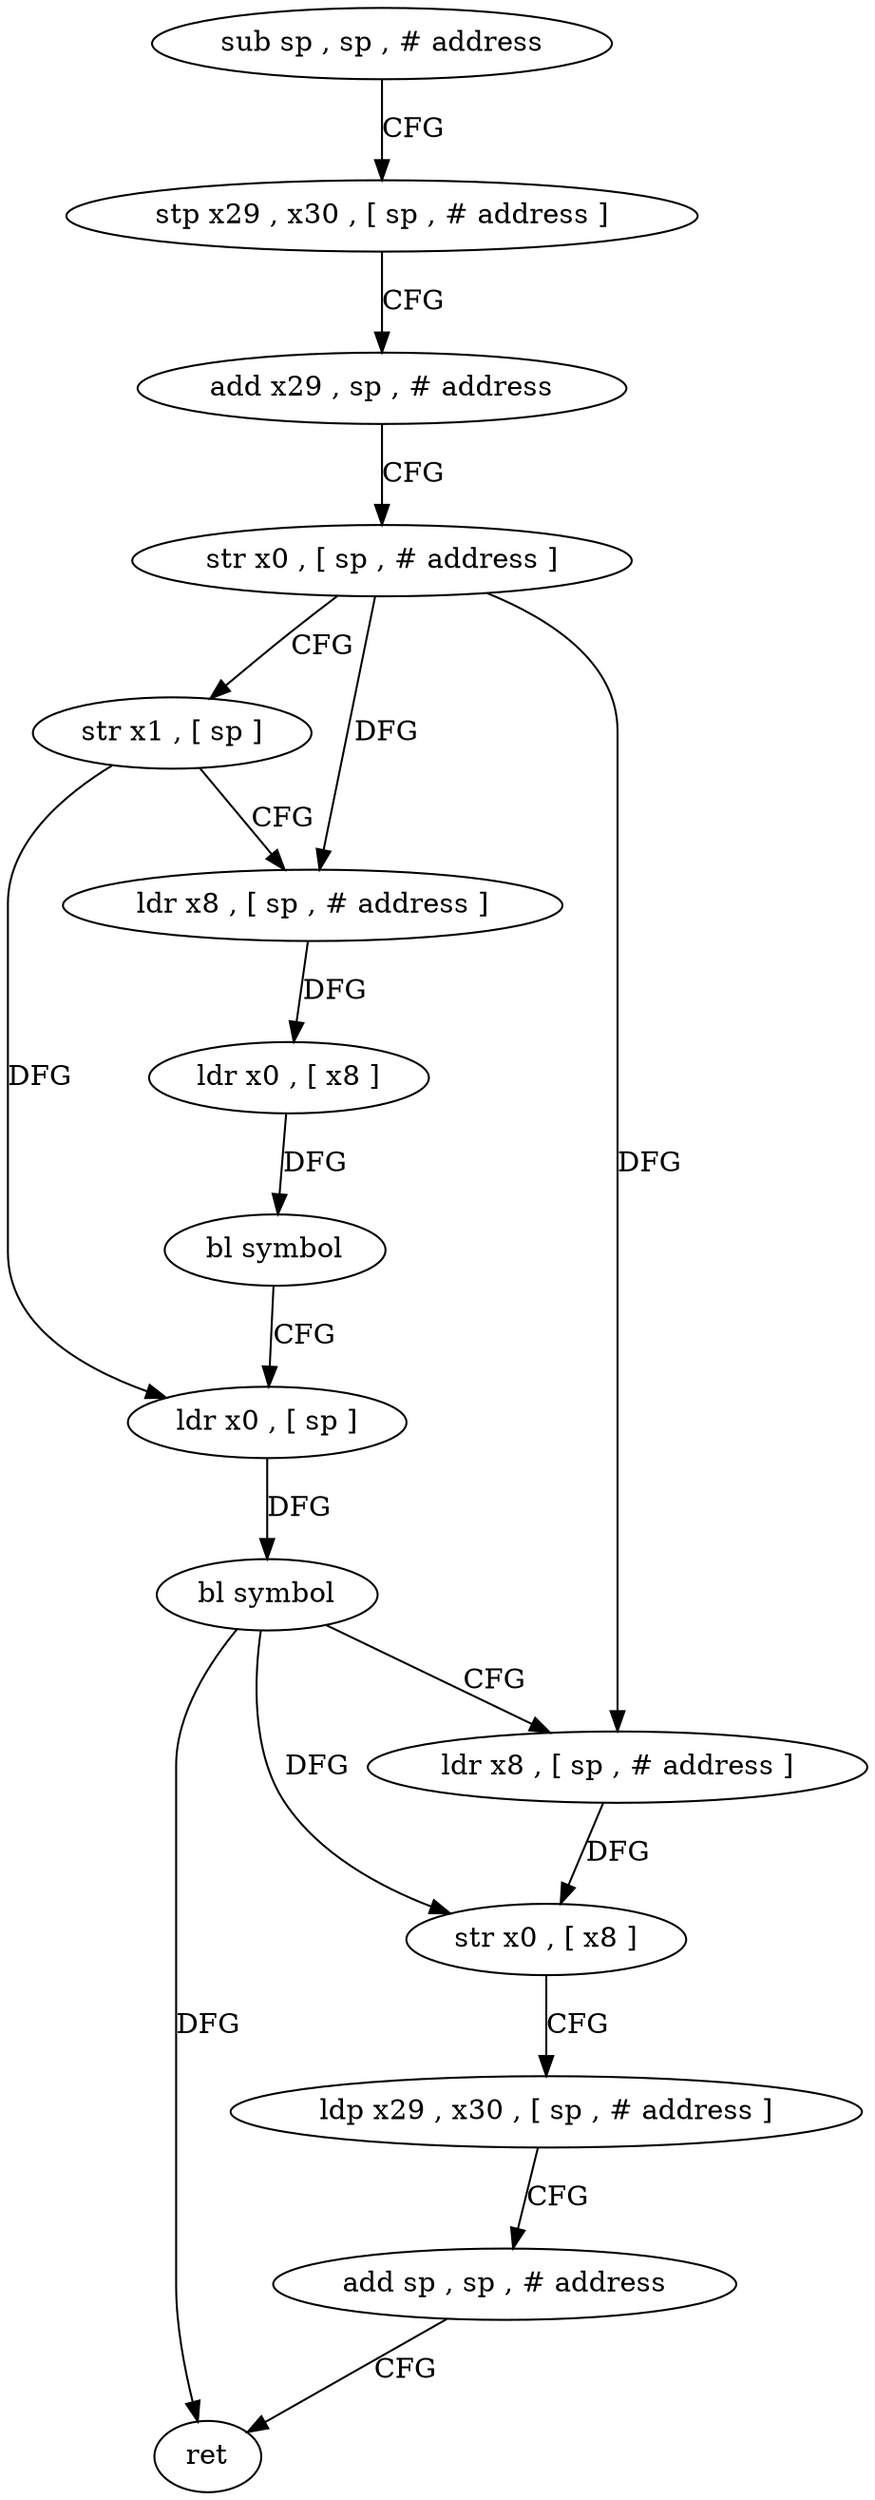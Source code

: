 digraph "func" {
"79240" [label = "sub sp , sp , # address" ]
"79244" [label = "stp x29 , x30 , [ sp , # address ]" ]
"79248" [label = "add x29 , sp , # address" ]
"79252" [label = "str x0 , [ sp , # address ]" ]
"79256" [label = "str x1 , [ sp ]" ]
"79260" [label = "ldr x8 , [ sp , # address ]" ]
"79264" [label = "ldr x0 , [ x8 ]" ]
"79268" [label = "bl symbol" ]
"79272" [label = "ldr x0 , [ sp ]" ]
"79276" [label = "bl symbol" ]
"79280" [label = "ldr x8 , [ sp , # address ]" ]
"79284" [label = "str x0 , [ x8 ]" ]
"79288" [label = "ldp x29 , x30 , [ sp , # address ]" ]
"79292" [label = "add sp , sp , # address" ]
"79296" [label = "ret" ]
"79240" -> "79244" [ label = "CFG" ]
"79244" -> "79248" [ label = "CFG" ]
"79248" -> "79252" [ label = "CFG" ]
"79252" -> "79256" [ label = "CFG" ]
"79252" -> "79260" [ label = "DFG" ]
"79252" -> "79280" [ label = "DFG" ]
"79256" -> "79260" [ label = "CFG" ]
"79256" -> "79272" [ label = "DFG" ]
"79260" -> "79264" [ label = "DFG" ]
"79264" -> "79268" [ label = "DFG" ]
"79268" -> "79272" [ label = "CFG" ]
"79272" -> "79276" [ label = "DFG" ]
"79276" -> "79280" [ label = "CFG" ]
"79276" -> "79284" [ label = "DFG" ]
"79276" -> "79296" [ label = "DFG" ]
"79280" -> "79284" [ label = "DFG" ]
"79284" -> "79288" [ label = "CFG" ]
"79288" -> "79292" [ label = "CFG" ]
"79292" -> "79296" [ label = "CFG" ]
}
